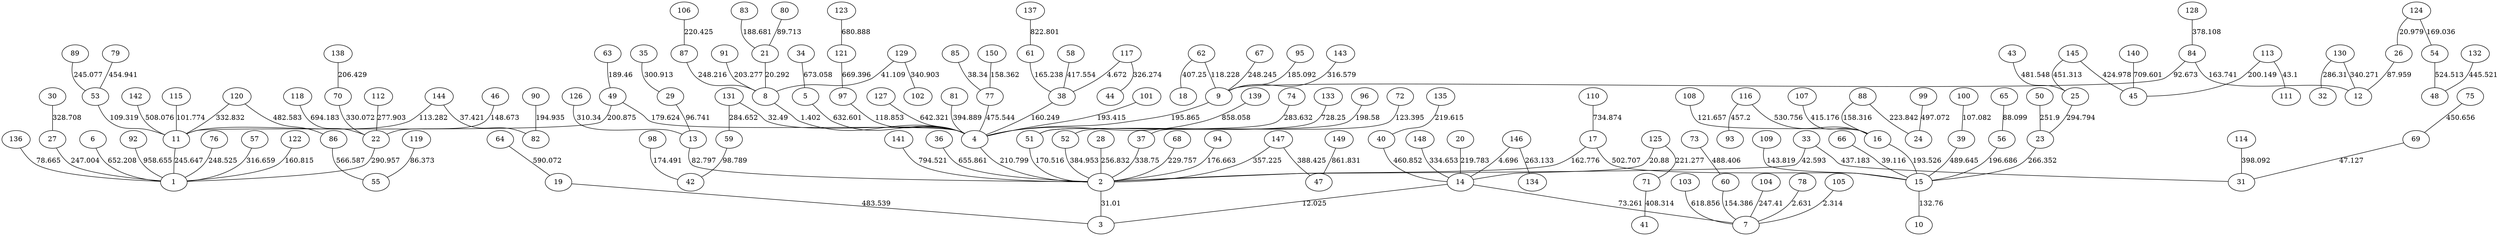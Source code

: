 graph x {
92 -- 1[label=958.655];
149 -- 47[label=861.831];
139 -- 4[label=858.058];
137 -- 61[label=822.801];
141 -- 2[label=794.521];
110 -- 17[label=734.874];
133 -- 51[label=728.25];
140 -- 45[label=709.601];
118 -- 22[label=694.183];
123 -- 121[label=680.888];
34 -- 5[label=673.058];
121 -- 97[label=669.396];
36 -- 2[label=655.861];
6 -- 1[label=652.208];
127 -- 4[label=642.321];
5 -- 4[label=632.601];
103 -- 7[label=618.856];
64 -- 19[label=590.072];
86 -- 55[label=566.587];
116 -- 16[label=530.756];
54 -- 48[label=524.513];
142 -- 11[label=508.076];
17 -- 15[label=502.707];
99 -- 24[label=497.072];
39 -- 15[label=489.645];
73 -- 60[label=488.406];
19 -- 3[label=483.539];
120 -- 86[label=482.583];
43 -- 25[label=481.548];
77 -- 4[label=475.544];
40 -- 14[label=460.852];
116 -- 93[label=457.2];
79 -- 53[label=454.941];
145 -- 25[label=451.313];
75 -- 69[label=450.656];
132 -- 48[label=445.521];
33 -- 31[label=437.183];
145 -- 45[label=424.978];
58 -- 38[label=417.554];
107 -- 16[label=415.176];
71 -- 41[label=408.314];
62 -- 18[label=407.25];
114 -- 31[label=398.092];
81 -- 4[label=394.889];
147 -- 47[label=388.425];
52 -- 2[label=384.953];
128 -- 84[label=378.108];
147 -- 2[label=357.225];
129 -- 102[label=340.903];
130 -- 12[label=340.271];
37 -- 2[label=338.75];
148 -- 14[label=334.653];
120 -- 11[label=332.832];
70 -- 22[label=330.072];
30 -- 27[label=328.708];
117 -- 44[label=326.274];
57 -- 1[label=316.659];
143 -- 9[label=316.579];
126 -- 13[label=310.34];
35 -- 29[label=300.913];
25 -- 23[label=294.794];
22 -- 1[label=290.957];
130 -- 32[label=286.31];
131 -- 59[label=284.652];
74 -- 51[label=283.632];
112 -- 22[label=277.903];
23 -- 15[label=266.352];
146 -- 134[label=263.133];
28 -- 2[label=256.832];
50 -- 23[label=251.9];
76 -- 1[label=248.525];
67 -- 9[label=248.245];
87 -- 8[label=248.216];
104 -- 7[label=247.41];
27 -- 1[label=247.004];
11 -- 1[label=245.647];
89 -- 53[label=245.077];
68 -- 2[label=229.757];
88 -- 24[label=223.842];
125 -- 71[label=221.277];
106 -- 87[label=220.425];
20 -- 14[label=219.783];
135 -- 40[label=219.615];
4 -- 2[label=210.799];
138 -- 70[label=206.429];
91 -- 8[label=203.277];
49 -- 11[label=200.875];
113 -- 45[label=200.149];
96 -- 52[label=198.58];
56 -- 15[label=196.686];
9 -- 4[label=195.865];
90 -- 82[label=194.935];
16 -- 15[label=193.526];
101 -- 4[label=193.415];
63 -- 49[label=189.46];
83 -- 21[label=188.681];
95 -- 9[label=185.092];
49 -- 4[label=179.624];
94 -- 2[label=176.663];
98 -- 42[label=174.491];
51 -- 2[label=170.516];
124 -- 54[label=169.036];
61 -- 38[label=165.238];
84 -- 12[label=163.741];
17 -- 2[label=162.776];
122 -- 1[label=160.815];
38 -- 4[label=160.249];
150 -- 77[label=158.362];
88 -- 16[label=158.316];
60 -- 7[label=154.386];
46 -- 22[label=148.673];
109 -- 15[label=143.819];
15 -- 10[label=132.76];
72 -- 37[label=123.395];
108 -- 16[label=121.657];
97 -- 4[label=118.853];
62 -- 9[label=118.228];
144 -- 11[label=113.282];
53 -- 11[label=109.319];
100 -- 39[label=107.082];
115 -- 11[label=101.774];
59 -- 42[label=98.789];
29 -- 13[label=96.741];
84 -- 9[label=92.673];
80 -- 21[label=89.713];
65 -- 56[label=88.099];
26 -- 12[label=87.959];
119 -- 55[label=86.373];
13 -- 2[label=82.797];
136 -- 1[label=78.665];
14 -- 7[label=73.261];
69 -- 31[label=47.127];
113 -- 111[label=43.1];
33 -- 2[label=42.593];
129 -- 8[label=41.109];
66 -- 15[label=39.116];
85 -- 77[label=38.34];
144 -- 82[label=37.421];
131 -- 4[label=32.49];
2 -- 3[label=31.01];
124 -- 26[label=20.979];
125 -- 14[label=20.88];
21 -- 8[label=20.292];
14 -- 3[label=12.025];
146 -- 14[label=4.696];
117 -- 38[label=4.672];
78 -- 7[label=2.631];
105 -- 7[label=2.314];
8 -- 4[label=1.402];
}